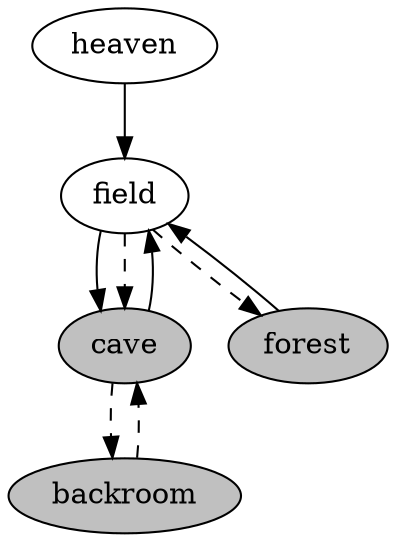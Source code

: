 digraph map {
	node [style=filled]
	heaven -> field
	field -> cave
	field -> cave [style=dashed]
	cave -> field
	field -> forest [style=dashed]
	forest -> field
	cave -> backroom [style=dashed]
	backroom -> cave [style=dashed]
	backroom [fillcolor=grey]
	field [fillcolor=white]
	heaven [fillcolor=white]
	forest [fillcolor=grey]
	cave [fillcolor=grey]
}
